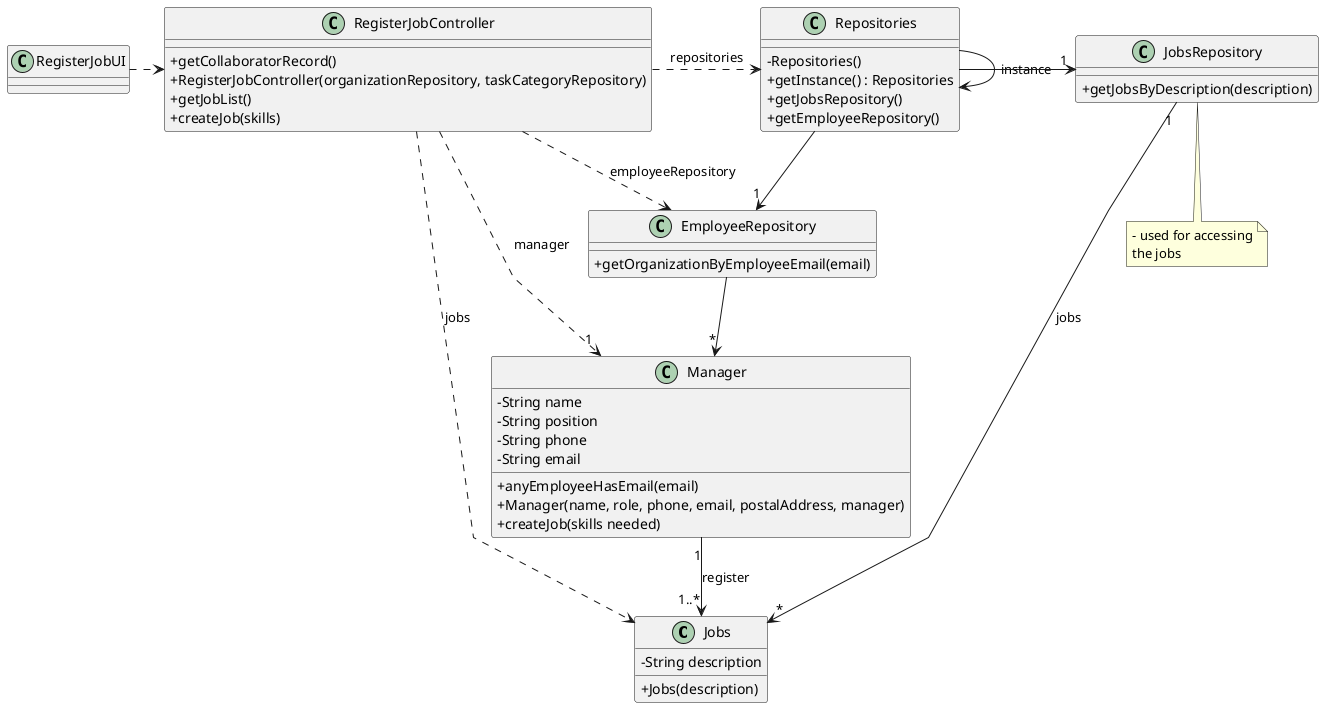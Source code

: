 @startuml
'skinparam monochrome true
skinparam packageStyle rectangle
skinparam shadowing false
skinparam linetype polyline
'skinparam linetype orto

skinparam classAttributeIconSize 0

'left to right direction

class Jobs {
    - String description

    + Jobs(description)
}

class Manager {
    - String name
    - String position
    - String phone
    - String email

    + anyEmployeeHasEmail(email)
    + Manager(name, role, phone, email, postalAddress, manager)
    + createJob(skills needed)
}

class JobsRepository {
    + getJobsByDescription(description)
}

class EmployeeRepository {
    + getOrganizationByEmployeeEmail(email)
}

class Repositories {
    - Repositories()
    + getInstance() : Repositories
    + getJobsRepository()
    + getEmployeeRepository()
}

class RegisterJobController {

    + getCollaboratorRecord()
    + RegisterJobController(organizationRepository, taskCategoryRepository)
    + getJobList()
    + createJob(skills)
}

note bottom of JobsRepository
    - used for accessing
    the jobs
end note

class RegisterJobUI {
}

Repositories -> Repositories : instance

RegisterJobUI .> RegisterJobController

RegisterJobController .> Repositories : repositories

Repositories -> "1" JobsRepository

RegisterJobController ..> Jobs : jobs
RegisterJobController ..> EmployeeRepository : employeeRepository


Repositories --> "1" EmployeeRepository

EmployeeRepository --> "*" Manager

RegisterJobController ..> "1" Manager : manager
JobsRepository "1" --> "*" Jobs : jobs
Manager "1" --> "1..*" Jobs : register

@enduml